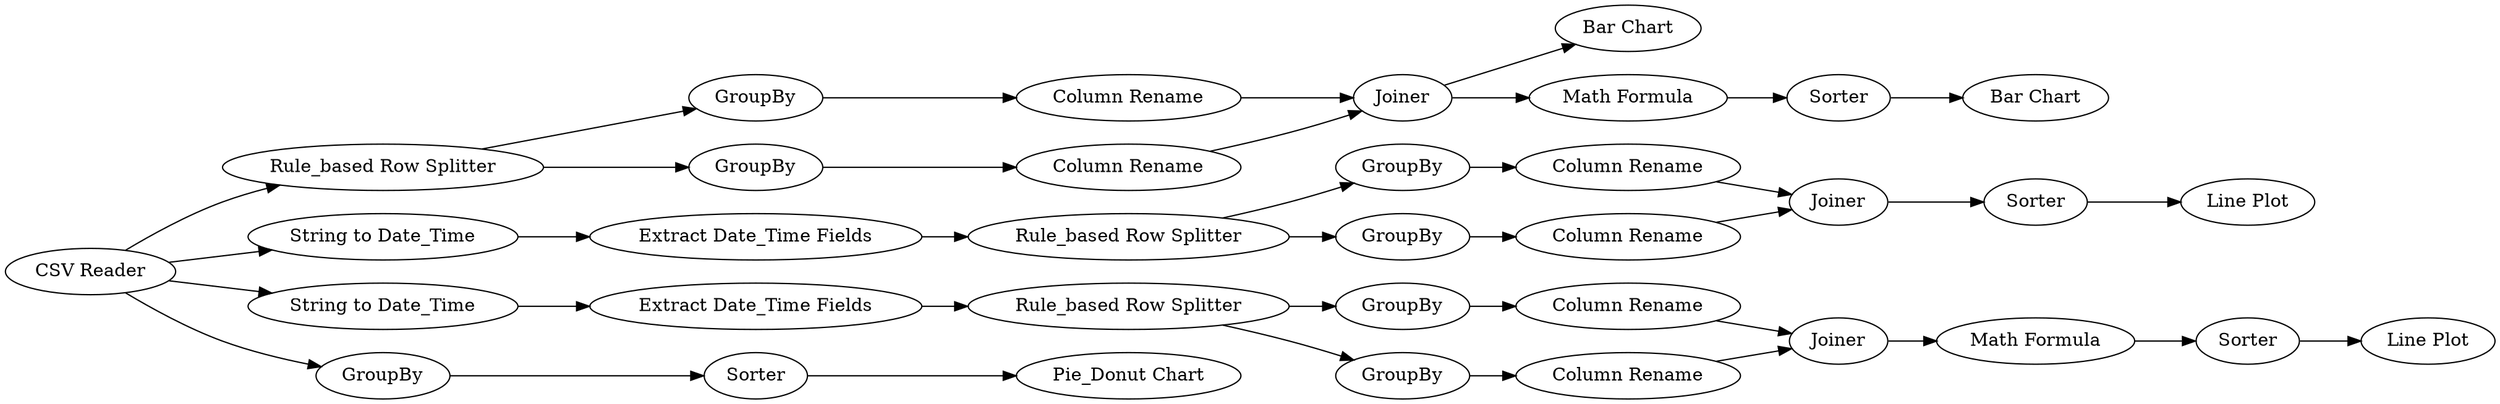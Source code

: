 digraph {
	"8333972290602313238_4" [label=Sorter]
	"8333972290602313238_31" [label=Sorter]
	"8333972290602313238_12" [label=Joiner]
	"8333972290602313238_28" [label="Column Rename"]
	"8333972290602313238_35" [label="Rule_based Row Splitter"]
	"8333972290602313238_17" [label="Bar Chart"]
	"8333972290602313238_9" [label="Rule_based Row Splitter"]
	"8333972290602313238_18" [label=Sorter]
	"8333972290602313238_10" [label=GroupBy]
	"8333972290602313238_8" [label=GroupBy]
	"8333972290602313238_22" [label="String to Date_Time"]
	"8333972290602313238_43" [label="Math Formula"]
	"8333972290602313238_23" [label="Extract Date_Time Fields"]
	"8333972290602313238_29" [label=Joiner]
	"8333972290602313238_15" [label="Bar Chart"]
	"8333972290602313238_36" [label=GroupBy]
	"8333972290602313238_25" [label=GroupBy]
	"8333972290602313238_13" [label="Column Rename"]
	"8333972290602313238_27" [label="Column Rename"]
	"8333972290602313238_24" [label="Rule_based Row Splitter"]
	"8333972290602313238_38" [label="Column Rename"]
	"8333972290602313238_39" [label="Column Rename"]
	"8333972290602313238_26" [label=GroupBy]
	"8333972290602313238_40" [label=Joiner]
	"8333972290602313238_1" [label="CSV Reader"]
	"8333972290602313238_34" [label="Extract Date_Time Fields"]
	"8333972290602313238_14" [label="Column Rename"]
	"8333972290602313238_32" [label="Line Plot"]
	"8333972290602313238_37" [label=GroupBy]
	"8333972290602313238_41" [label=Sorter]
	"8333972290602313238_42" [label="Line Plot"]
	"8333972290602313238_33" [label="String to Date_Time"]
	"8333972290602313238_3" [label=GroupBy]
	"8333972290602313238_16" [label="Math Formula"]
	"8333972290602313238_2" [label="Pie_Donut Chart"]
	"8333972290602313238_24" -> "8333972290602313238_25"
	"8333972290602313238_9" -> "8333972290602313238_10"
	"8333972290602313238_1" -> "8333972290602313238_33"
	"8333972290602313238_38" -> "8333972290602313238_40"
	"8333972290602313238_36" -> "8333972290602313238_38"
	"8333972290602313238_12" -> "8333972290602313238_15"
	"8333972290602313238_1" -> "8333972290602313238_3"
	"8333972290602313238_31" -> "8333972290602313238_32"
	"8333972290602313238_24" -> "8333972290602313238_26"
	"8333972290602313238_43" -> "8333972290602313238_41"
	"8333972290602313238_41" -> "8333972290602313238_42"
	"8333972290602313238_4" -> "8333972290602313238_2"
	"8333972290602313238_28" -> "8333972290602313238_29"
	"8333972290602313238_8" -> "8333972290602313238_13"
	"8333972290602313238_9" -> "8333972290602313238_8"
	"8333972290602313238_27" -> "8333972290602313238_29"
	"8333972290602313238_26" -> "8333972290602313238_27"
	"8333972290602313238_14" -> "8333972290602313238_12"
	"8333972290602313238_35" -> "8333972290602313238_36"
	"8333972290602313238_34" -> "8333972290602313238_35"
	"8333972290602313238_3" -> "8333972290602313238_4"
	"8333972290602313238_1" -> "8333972290602313238_22"
	"8333972290602313238_33" -> "8333972290602313238_34"
	"8333972290602313238_39" -> "8333972290602313238_40"
	"8333972290602313238_35" -> "8333972290602313238_37"
	"8333972290602313238_37" -> "8333972290602313238_39"
	"8333972290602313238_29" -> "8333972290602313238_31"
	"8333972290602313238_10" -> "8333972290602313238_14"
	"8333972290602313238_1" -> "8333972290602313238_9"
	"8333972290602313238_16" -> "8333972290602313238_18"
	"8333972290602313238_40" -> "8333972290602313238_43"
	"8333972290602313238_23" -> "8333972290602313238_24"
	"8333972290602313238_18" -> "8333972290602313238_17"
	"8333972290602313238_25" -> "8333972290602313238_28"
	"8333972290602313238_22" -> "8333972290602313238_23"
	"8333972290602313238_12" -> "8333972290602313238_16"
	"8333972290602313238_13" -> "8333972290602313238_12"
	rankdir=LR
}
